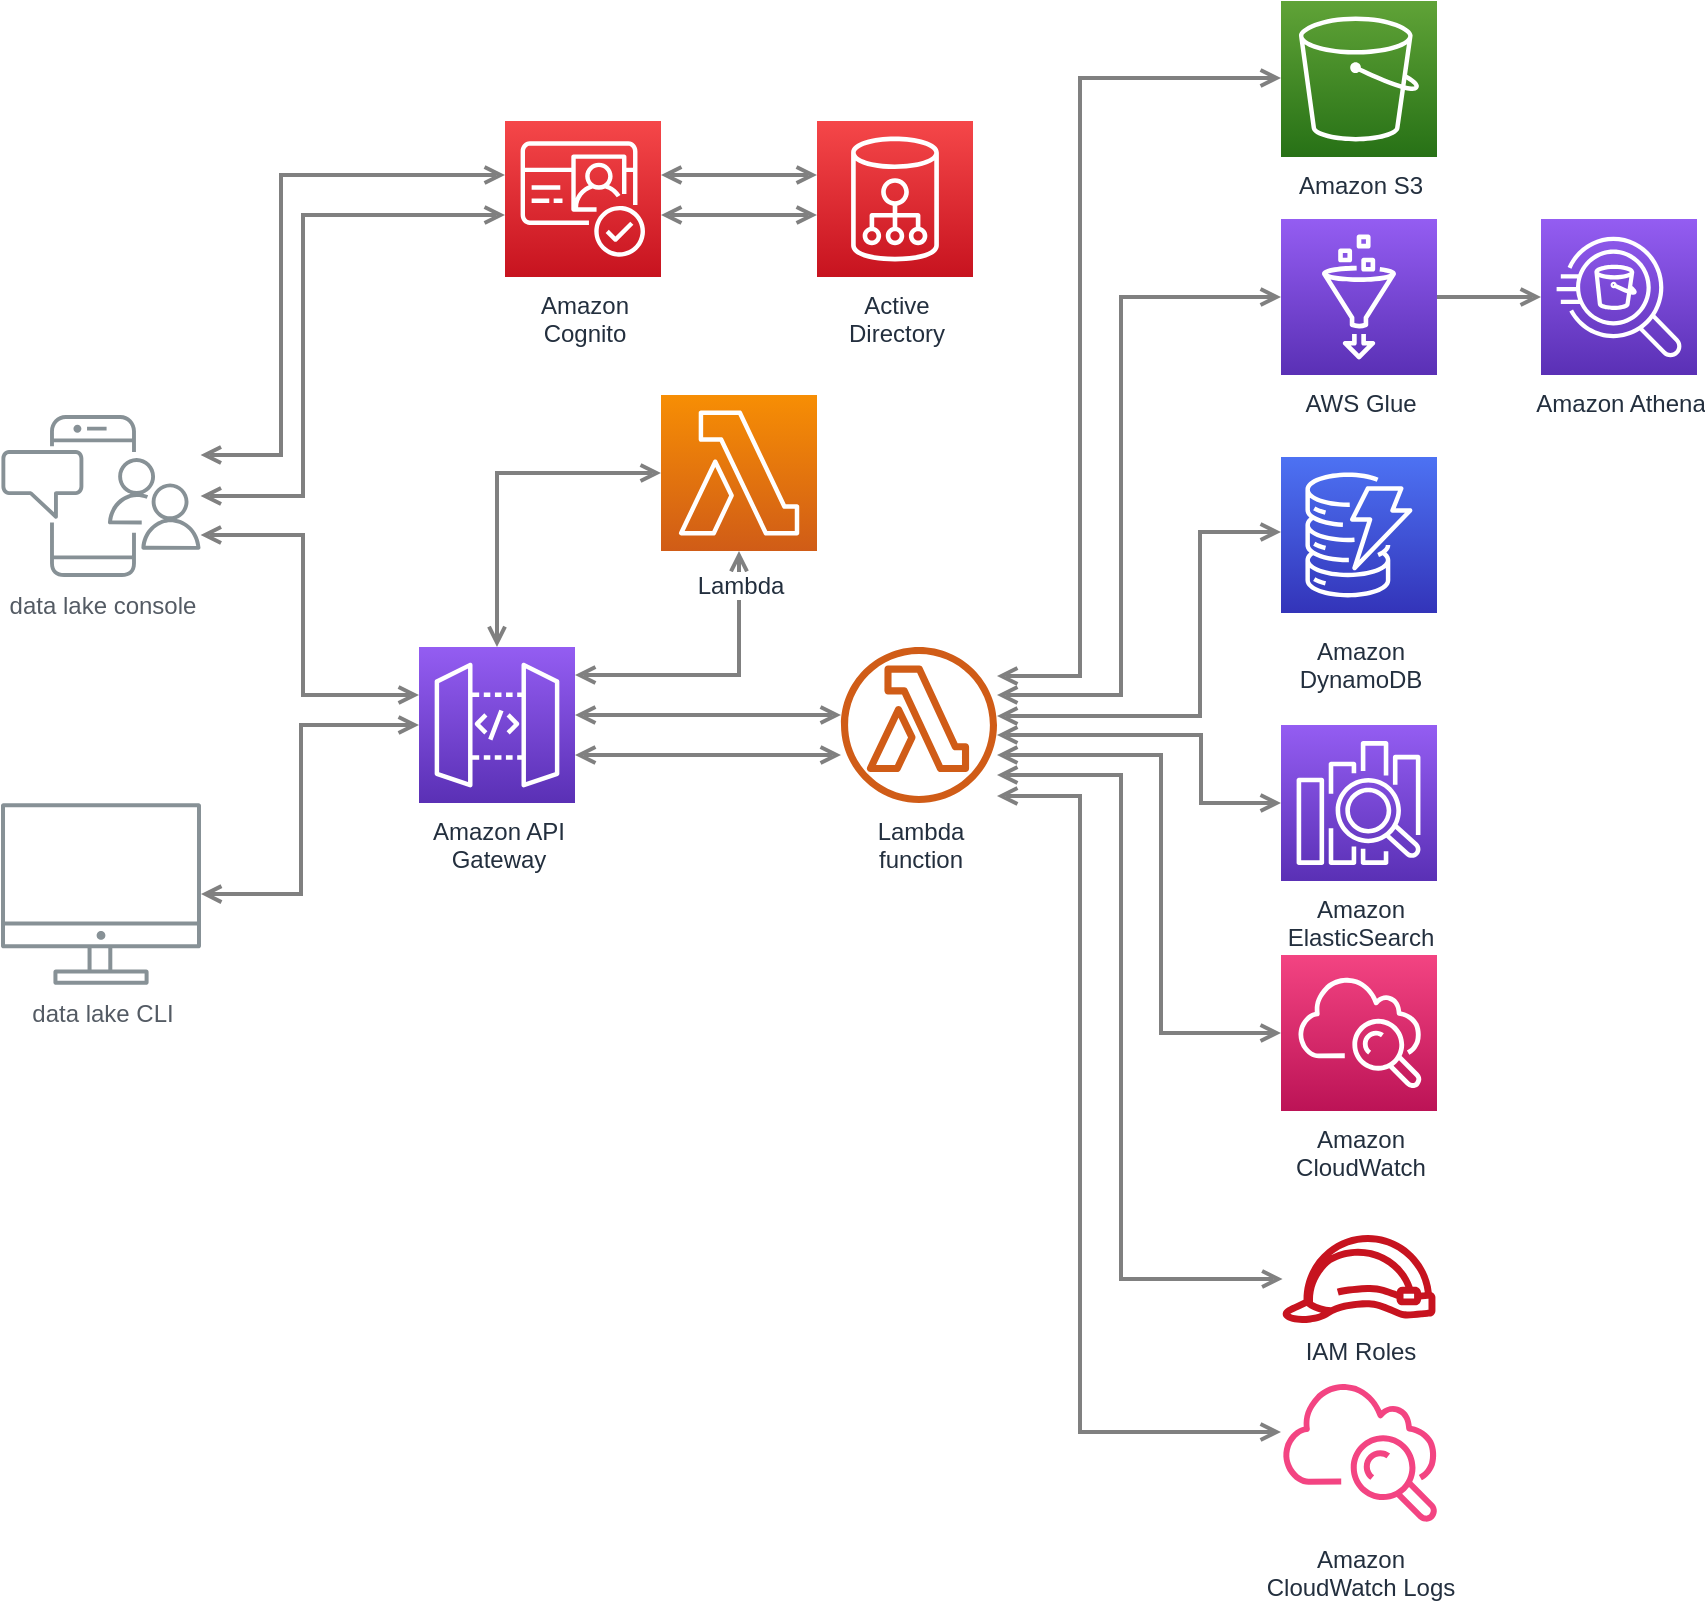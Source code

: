 <mxfile version="20.2.6" type="github" pages="2">
  <diagram id="Ht1M8jgEwFfnCIfOTk4-" name="Page-1">
    <mxGraphModel dx="1963" dy="1325" grid="1" gridSize="10" guides="1" tooltips="1" connect="1" arrows="1" fold="1" page="1" pageScale="1" pageWidth="1169" pageHeight="827" math="0" shadow="0">
      <root>
        <mxCell id="0" />
        <mxCell id="1" parent="0" />
        <mxCell id="UEzPUAAOIrF-is8g5C7q-128" style="edgeStyle=orthogonalEdgeStyle;rounded=0;orthogonalLoop=1;jettySize=auto;html=1;startArrow=open;startFill=0;endArrow=open;endFill=0;strokeWidth=2;strokeColor=#808080;" parent="1" source="UEzPUAAOIrF-is8g5C7q-109" target="UEzPUAAOIrF-is8g5C7q-114" edge="1">
          <mxGeometry relative="1" as="geometry">
            <Array as="points">
              <mxPoint x="310.5" y="461.5" />
              <mxPoint x="310.5" y="376.5" />
            </Array>
          </mxGeometry>
        </mxCell>
        <mxCell id="UEzPUAAOIrF-is8g5C7q-124" style="edgeStyle=orthogonalEdgeStyle;rounded=0;orthogonalLoop=1;jettySize=auto;html=1;startArrow=open;startFill=0;endArrow=open;endFill=0;strokeWidth=2;strokeColor=#808080;" parent="1" source="UEzPUAAOIrF-is8g5C7q-110" target="UEzPUAAOIrF-is8g5C7q-111" edge="1">
          <mxGeometry relative="1" as="geometry">
            <Array as="points">
              <mxPoint x="300.5" y="241.5" />
              <mxPoint x="300.5" y="101.5" />
            </Array>
          </mxGeometry>
        </mxCell>
        <mxCell id="UEzPUAAOIrF-is8g5C7q-127" style="edgeStyle=orthogonalEdgeStyle;rounded=0;orthogonalLoop=1;jettySize=auto;html=1;startArrow=open;startFill=0;endArrow=open;endFill=0;strokeWidth=2;strokeColor=#808080;" parent="1" source="UEzPUAAOIrF-is8g5C7q-110" target="UEzPUAAOIrF-is8g5C7q-114" edge="1">
          <mxGeometry relative="1" as="geometry">
            <Array as="points">
              <mxPoint x="311.5" y="281.5" />
              <mxPoint x="311.5" y="361.5" />
            </Array>
          </mxGeometry>
        </mxCell>
        <mxCell id="UEzPUAAOIrF-is8g5C7q-125" style="edgeStyle=orthogonalEdgeStyle;rounded=0;orthogonalLoop=1;jettySize=auto;html=1;startArrow=open;startFill=0;endArrow=open;endFill=0;strokeWidth=2;strokeColor=#808080;" parent="1" source="UEzPUAAOIrF-is8g5C7q-111" target="UEzPUAAOIrF-is8g5C7q-112" edge="1">
          <mxGeometry relative="1" as="geometry">
            <Array as="points">
              <mxPoint x="530.5" y="101.5" />
              <mxPoint x="530.5" y="101.5" />
            </Array>
          </mxGeometry>
        </mxCell>
        <mxCell id="UEzPUAAOIrF-is8g5C7q-126" style="edgeStyle=orthogonalEdgeStyle;rounded=0;orthogonalLoop=1;jettySize=auto;html=1;startArrow=open;startFill=0;endArrow=open;endFill=0;strokeWidth=2;strokeColor=#808080;" parent="1" source="UEzPUAAOIrF-is8g5C7q-113" target="UEzPUAAOIrF-is8g5C7q-114" edge="1">
          <mxGeometry relative="1" as="geometry" />
        </mxCell>
        <mxCell id="UEzPUAAOIrF-is8g5C7q-129" style="edgeStyle=orthogonalEdgeStyle;rounded=0;orthogonalLoop=1;jettySize=auto;html=1;startArrow=open;startFill=0;endArrow=open;endFill=0;strokeWidth=2;strokeColor=#808080;" parent="1" source="UEzPUAAOIrF-is8g5C7q-114" target="UEzPUAAOIrF-is8g5C7q-115" edge="1">
          <mxGeometry relative="1" as="geometry">
            <Array as="points">
              <mxPoint x="510.5" y="391.5" />
              <mxPoint x="510.5" y="391.5" />
            </Array>
          </mxGeometry>
        </mxCell>
        <mxCell id="UEzPUAAOIrF-is8g5C7q-130" style="edgeStyle=orthogonalEdgeStyle;rounded=0;orthogonalLoop=1;jettySize=auto;html=1;startArrow=open;startFill=0;endArrow=open;endFill=0;strokeWidth=2;strokeColor=#808080;" parent="1" source="UEzPUAAOIrF-is8g5C7q-115" target="UEzPUAAOIrF-is8g5C7q-116" edge="1">
          <mxGeometry relative="1" as="geometry">
            <Array as="points">
              <mxPoint x="700" y="352" />
              <mxPoint x="700" y="53" />
            </Array>
          </mxGeometry>
        </mxCell>
        <mxCell id="UEzPUAAOIrF-is8g5C7q-131" style="edgeStyle=orthogonalEdgeStyle;rounded=0;orthogonalLoop=1;jettySize=auto;html=1;startArrow=open;startFill=0;endArrow=open;endFill=0;strokeWidth=2;strokeColor=#808080;" parent="1" source="UEzPUAAOIrF-is8g5C7q-115" target="UEzPUAAOIrF-is8g5C7q-117" edge="1">
          <mxGeometry relative="1" as="geometry">
            <Array as="points">
              <mxPoint x="720.5" y="361.5" />
              <mxPoint x="720.5" y="162.5" />
            </Array>
          </mxGeometry>
        </mxCell>
        <mxCell id="UEzPUAAOIrF-is8g5C7q-132" style="edgeStyle=orthogonalEdgeStyle;rounded=0;orthogonalLoop=1;jettySize=auto;html=1;startArrow=open;startFill=0;endArrow=open;endFill=0;strokeWidth=2;strokeColor=#808080;" parent="1" source="UEzPUAAOIrF-is8g5C7q-115" target="UEzPUAAOIrF-is8g5C7q-119" edge="1">
          <mxGeometry relative="1" as="geometry">
            <Array as="points">
              <mxPoint x="760" y="372" />
              <mxPoint x="760" y="280" />
            </Array>
          </mxGeometry>
        </mxCell>
        <mxCell id="UEzPUAAOIrF-is8g5C7q-133" style="edgeStyle=orthogonalEdgeStyle;rounded=0;orthogonalLoop=1;jettySize=auto;html=1;startArrow=open;startFill=0;endArrow=open;endFill=0;strokeWidth=2;strokeColor=#808080;" parent="1" source="UEzPUAAOIrF-is8g5C7q-115" target="UEzPUAAOIrF-is8g5C7q-120" edge="1">
          <mxGeometry relative="1" as="geometry">
            <Array as="points">
              <mxPoint x="760.5" y="381.5" />
              <mxPoint x="760.5" y="415.5" />
            </Array>
          </mxGeometry>
        </mxCell>
        <mxCell id="UEzPUAAOIrF-is8g5C7q-134" style="edgeStyle=orthogonalEdgeStyle;rounded=0;orthogonalLoop=1;jettySize=auto;html=1;startArrow=open;startFill=0;endArrow=open;endFill=0;strokeWidth=2;strokeColor=#808080;" parent="1" source="UEzPUAAOIrF-is8g5C7q-115" target="UEzPUAAOIrF-is8g5C7q-121" edge="1">
          <mxGeometry relative="1" as="geometry">
            <Array as="points">
              <mxPoint x="740.5" y="391.5" />
              <mxPoint x="740.5" y="530.5" />
            </Array>
          </mxGeometry>
        </mxCell>
        <mxCell id="UEzPUAAOIrF-is8g5C7q-135" style="edgeStyle=orthogonalEdgeStyle;rounded=0;orthogonalLoop=1;jettySize=auto;html=1;startArrow=open;startFill=0;endArrow=open;endFill=0;strokeWidth=2;strokeColor=#808080;" parent="1" source="UEzPUAAOIrF-is8g5C7q-115" target="UEzPUAAOIrF-is8g5C7q-122" edge="1">
          <mxGeometry relative="1" as="geometry">
            <Array as="points">
              <mxPoint x="720.5" y="401.5" />
              <mxPoint x="720.5" y="653.5" />
            </Array>
          </mxGeometry>
        </mxCell>
        <mxCell id="UEzPUAAOIrF-is8g5C7q-136" style="edgeStyle=orthogonalEdgeStyle;rounded=0;orthogonalLoop=1;jettySize=auto;html=1;startArrow=open;startFill=0;endArrow=open;endFill=0;strokeWidth=2;strokeColor=#808080;" parent="1" source="UEzPUAAOIrF-is8g5C7q-115" target="UEzPUAAOIrF-is8g5C7q-123" edge="1">
          <mxGeometry relative="1" as="geometry">
            <Array as="points">
              <mxPoint x="700" y="412" />
              <mxPoint x="700" y="730" />
            </Array>
          </mxGeometry>
        </mxCell>
        <mxCell id="UEzPUAAOIrF-is8g5C7q-137" value="" style="edgeStyle=orthogonalEdgeStyle;rounded=0;orthogonalLoop=1;jettySize=auto;html=1;startArrow=none;startFill=0;endArrow=open;endFill=0;strokeWidth=2;strokeColor=#808080;" parent="1" source="UEzPUAAOIrF-is8g5C7q-117" target="UEzPUAAOIrF-is8g5C7q-118" edge="1">
          <mxGeometry relative="1" as="geometry" />
        </mxCell>
        <mxCell id="UEzPUAAOIrF-is8g5C7q-139" style="edgeStyle=orthogonalEdgeStyle;rounded=0;orthogonalLoop=1;jettySize=auto;html=1;startArrow=open;startFill=0;endArrow=open;endFill=0;strokeWidth=2;strokeColor=#808080;" parent="1" source="UEzPUAAOIrF-is8g5C7q-110" target="UEzPUAAOIrF-is8g5C7q-111" edge="1">
          <mxGeometry relative="1" as="geometry">
            <mxPoint x="270.285" y="261.676" as="sourcePoint" />
            <mxPoint x="422.5" y="124.029" as="targetPoint" />
            <Array as="points">
              <mxPoint x="311.5" y="261.5" />
              <mxPoint x="311.5" y="121.5" />
            </Array>
          </mxGeometry>
        </mxCell>
        <mxCell id="UEzPUAAOIrF-is8g5C7q-141" style="edgeStyle=orthogonalEdgeStyle;rounded=0;orthogonalLoop=1;jettySize=auto;html=1;startArrow=open;startFill=0;endArrow=open;endFill=0;strokeWidth=2;strokeColor=#808080;" parent="1" source="UEzPUAAOIrF-is8g5C7q-113" target="UEzPUAAOIrF-is8g5C7q-114" edge="1">
          <mxGeometry relative="1" as="geometry">
            <mxPoint x="500.5" y="260.224" as="sourcePoint" />
            <mxPoint x="418.466" y="347.5" as="targetPoint" />
            <Array as="points">
              <mxPoint x="529.5" y="351.5" />
            </Array>
          </mxGeometry>
        </mxCell>
        <mxCell id="UEzPUAAOIrF-is8g5C7q-142" style="edgeStyle=orthogonalEdgeStyle;rounded=0;orthogonalLoop=1;jettySize=auto;html=1;startArrow=open;startFill=0;endArrow=open;endFill=0;strokeWidth=2;strokeColor=#808080;" parent="1" source="UEzPUAAOIrF-is8g5C7q-114" target="UEzPUAAOIrF-is8g5C7q-115" edge="1">
          <mxGeometry relative="1" as="geometry">
            <mxPoint x="457.5" y="386.5" as="sourcePoint" />
            <mxPoint x="590.5" y="386.5" as="targetPoint" />
            <Array as="points">
              <mxPoint x="510.5" y="371.5" />
              <mxPoint x="510.5" y="371.5" />
            </Array>
          </mxGeometry>
        </mxCell>
        <mxCell id="UEzPUAAOIrF-is8g5C7q-143" style="edgeStyle=orthogonalEdgeStyle;rounded=0;orthogonalLoop=1;jettySize=auto;html=1;startArrow=open;startFill=0;endArrow=open;endFill=0;strokeWidth=2;strokeColor=#808080;" parent="1" source="UEzPUAAOIrF-is8g5C7q-111" target="UEzPUAAOIrF-is8g5C7q-112" edge="1">
          <mxGeometry relative="1" as="geometry">
            <mxPoint x="500.5" y="111.5" as="sourcePoint" />
            <mxPoint x="578.5" y="111.5" as="targetPoint" />
            <Array as="points">
              <mxPoint x="530.5" y="121.5" />
              <mxPoint x="530.5" y="121.5" />
            </Array>
          </mxGeometry>
        </mxCell>
        <mxCell id="UEzPUAAOIrF-is8g5C7q-109" value="data lake CLI" style="outlineConnect=0;gradientColor=none;fontColor=#545B64;strokeColor=none;fillColor=#879196;dashed=0;verticalLabelPosition=bottom;verticalAlign=top;align=center;html=1;fontSize=12;fontStyle=0;aspect=fixed;shape=mxgraph.aws4.illustration_desktop;pointerEvents=1;labelBackgroundColor=#ffffff;" parent="1" vertex="1">
          <mxGeometry x="160.5" y="415.5" width="100" height="91" as="geometry" />
        </mxCell>
        <mxCell id="UEzPUAAOIrF-is8g5C7q-110" value="data lake console" style="outlineConnect=0;gradientColor=none;fontColor=#545B64;strokeColor=none;fillColor=#879196;dashed=0;verticalLabelPosition=bottom;verticalAlign=top;align=center;html=1;fontSize=12;fontStyle=0;aspect=fixed;shape=mxgraph.aws4.illustration_notification;pointerEvents=1;labelBackgroundColor=#ffffff;" parent="1" vertex="1">
          <mxGeometry x="160.5" y="221.5" width="100" height="81" as="geometry" />
        </mxCell>
        <mxCell id="UEzPUAAOIrF-is8g5C7q-111" value="Amazon &lt;br&gt;Cognito" style="outlineConnect=0;fontColor=#232F3E;gradientColor=#F54749;gradientDirection=north;fillColor=#C7131F;strokeColor=#ffffff;dashed=0;verticalLabelPosition=bottom;verticalAlign=top;align=center;html=1;fontSize=12;fontStyle=0;aspect=fixed;shape=mxgraph.aws4.resourceIcon;resIcon=mxgraph.aws4.cognito;labelBackgroundColor=#ffffff;" parent="1" vertex="1">
          <mxGeometry x="412.5" y="74.5" width="78" height="78" as="geometry" />
        </mxCell>
        <mxCell id="UEzPUAAOIrF-is8g5C7q-112" value="Active&lt;br&gt;Directory" style="outlineConnect=0;fontColor=#232F3E;gradientColor=#F54749;gradientDirection=north;fillColor=#C7131F;strokeColor=#ffffff;dashed=0;verticalLabelPosition=bottom;verticalAlign=top;align=center;html=1;fontSize=12;fontStyle=0;aspect=fixed;shape=mxgraph.aws4.resourceIcon;resIcon=mxgraph.aws4.cloud_directory;labelBackgroundColor=#ffffff;" parent="1" vertex="1">
          <mxGeometry x="568.5" y="74.5" width="78" height="78" as="geometry" />
        </mxCell>
        <mxCell id="UEzPUAAOIrF-is8g5C7q-113" value="Lambda" style="outlineConnect=0;fontColor=#232F3E;gradientColor=#F78E04;gradientDirection=north;fillColor=#D05C17;strokeColor=#ffffff;dashed=0;verticalLabelPosition=bottom;verticalAlign=top;align=center;html=1;fontSize=12;fontStyle=0;aspect=fixed;shape=mxgraph.aws4.resourceIcon;resIcon=mxgraph.aws4.lambda;labelBackgroundColor=#ffffff;spacingTop=3;" parent="1" vertex="1">
          <mxGeometry x="490.5" y="211.5" width="78" height="78" as="geometry" />
        </mxCell>
        <mxCell id="UEzPUAAOIrF-is8g5C7q-114" value="Amazon API&lt;br&gt;Gateway&lt;br&gt;" style="outlineConnect=0;fontColor=#232F3E;gradientColor=#945DF2;gradientDirection=north;fillColor=#5A30B5;strokeColor=#ffffff;dashed=0;verticalLabelPosition=bottom;verticalAlign=top;align=center;html=1;fontSize=12;fontStyle=0;aspect=fixed;shape=mxgraph.aws4.resourceIcon;resIcon=mxgraph.aws4.api_gateway;labelBackgroundColor=#ffffff;" parent="1" vertex="1">
          <mxGeometry x="369.5" y="337.5" width="78" height="78" as="geometry" />
        </mxCell>
        <mxCell id="UEzPUAAOIrF-is8g5C7q-115" value="Lambda&lt;br&gt;function" style="outlineConnect=0;fontColor=#232F3E;gradientColor=none;fillColor=#D05C17;strokeColor=none;dashed=0;verticalLabelPosition=bottom;verticalAlign=top;align=center;html=1;fontSize=12;fontStyle=0;aspect=fixed;pointerEvents=1;shape=mxgraph.aws4.lambda_function;labelBackgroundColor=#ffffff;" parent="1" vertex="1">
          <mxGeometry x="580.5" y="337.5" width="78" height="78" as="geometry" />
        </mxCell>
        <mxCell id="UEzPUAAOIrF-is8g5C7q-116" value="Amazon S3" style="outlineConnect=0;fontColor=#232F3E;gradientColor=#60A337;gradientDirection=north;fillColor=#277116;strokeColor=#ffffff;dashed=0;verticalLabelPosition=bottom;verticalAlign=top;align=center;html=1;fontSize=12;fontStyle=0;aspect=fixed;shape=mxgraph.aws4.resourceIcon;resIcon=mxgraph.aws4.s3;labelBackgroundColor=#ffffff;" parent="1" vertex="1">
          <mxGeometry x="800.5" y="14.5" width="78" height="78" as="geometry" />
        </mxCell>
        <mxCell id="UEzPUAAOIrF-is8g5C7q-117" value="AWS Glue" style="outlineConnect=0;fontColor=#232F3E;gradientColor=#945DF2;gradientDirection=north;fillColor=#5A30B5;strokeColor=#ffffff;dashed=0;verticalLabelPosition=bottom;verticalAlign=top;align=center;html=1;fontSize=12;fontStyle=0;aspect=fixed;shape=mxgraph.aws4.resourceIcon;resIcon=mxgraph.aws4.glue;labelBackgroundColor=#ffffff;" parent="1" vertex="1">
          <mxGeometry x="800.5" y="123.5" width="78" height="78" as="geometry" />
        </mxCell>
        <mxCell id="UEzPUAAOIrF-is8g5C7q-118" value="Amazon Athena" style="outlineConnect=0;fontColor=#232F3E;gradientColor=#945DF2;gradientDirection=north;fillColor=#5A30B5;strokeColor=#ffffff;dashed=0;verticalLabelPosition=bottom;verticalAlign=top;align=center;html=1;fontSize=12;fontStyle=0;aspect=fixed;shape=mxgraph.aws4.resourceIcon;resIcon=mxgraph.aws4.athena;labelBackgroundColor=#ffffff;" parent="1" vertex="1">
          <mxGeometry x="930.5" y="123.5" width="78" height="78" as="geometry" />
        </mxCell>
        <mxCell id="UEzPUAAOIrF-is8g5C7q-119" value="Amazon&lt;br&gt;DynamoDB&lt;br&gt;" style="outlineConnect=0;fontColor=#232F3E;gradientColor=#4D72F3;gradientDirection=north;fillColor=#3334B9;strokeColor=#ffffff;dashed=0;verticalLabelPosition=bottom;verticalAlign=top;align=center;html=1;fontSize=12;fontStyle=0;aspect=fixed;shape=mxgraph.aws4.resourceIcon;resIcon=mxgraph.aws4.dynamodb;labelBackgroundColor=#ffffff;spacingTop=5;" parent="1" vertex="1">
          <mxGeometry x="800.5" y="242.5" width="78" height="78" as="geometry" />
        </mxCell>
        <mxCell id="UEzPUAAOIrF-is8g5C7q-120" value="Amazon&lt;br&gt;ElasticSearch&lt;br&gt;Service&lt;br&gt;" style="outlineConnect=0;fontColor=#232F3E;gradientColor=#945DF2;gradientDirection=north;fillColor=#5A30B5;strokeColor=#ffffff;dashed=0;verticalLabelPosition=bottom;verticalAlign=top;align=center;html=1;fontSize=12;fontStyle=0;aspect=fixed;shape=mxgraph.aws4.resourceIcon;resIcon=mxgraph.aws4.elasticsearch_service;labelBackgroundColor=#ffffff;" parent="1" vertex="1">
          <mxGeometry x="800.5" y="376.5" width="78" height="78" as="geometry" />
        </mxCell>
        <mxCell id="UEzPUAAOIrF-is8g5C7q-121" value="Amazon&lt;br&gt;CloudWatch&lt;br&gt;" style="outlineConnect=0;fontColor=#232F3E;gradientColor=#F34482;gradientDirection=north;fillColor=#BC1356;strokeColor=#ffffff;dashed=0;verticalLabelPosition=bottom;verticalAlign=top;align=center;html=1;fontSize=12;fontStyle=0;aspect=fixed;shape=mxgraph.aws4.resourceIcon;resIcon=mxgraph.aws4.cloudwatch;labelBackgroundColor=#ffffff;" parent="1" vertex="1">
          <mxGeometry x="800.5" y="491.5" width="78" height="78" as="geometry" />
        </mxCell>
        <mxCell id="UEzPUAAOIrF-is8g5C7q-122" value="IAM Roles" style="outlineConnect=0;fontColor=#232F3E;gradientColor=none;fillColor=#C7131F;strokeColor=none;dashed=0;verticalLabelPosition=bottom;verticalAlign=top;align=center;html=1;fontSize=12;fontStyle=0;aspect=fixed;pointerEvents=1;shape=mxgraph.aws4.role;labelBackgroundColor=#ffffff;" parent="1" vertex="1">
          <mxGeometry x="800.5" y="631.5" width="78" height="44" as="geometry" />
        </mxCell>
        <mxCell id="UEzPUAAOIrF-is8g5C7q-123" value="Amazon&lt;br&gt;CloudWatch Logs&lt;br&gt;" style="outlineConnect=0;fontColor=#232F3E;gradientColor=none;gradientDirection=north;fillColor=#F34482;strokeColor=none;dashed=0;verticalLabelPosition=bottom;verticalAlign=top;align=center;html=1;fontSize=12;fontStyle=0;aspect=fixed;shape=mxgraph.aws4.cloudwatch;labelBackgroundColor=#ffffff;" parent="1" vertex="1">
          <mxGeometry x="800.5" y="701.5" width="78" height="78" as="geometry" />
        </mxCell>
      </root>
    </mxGraphModel>
  </diagram>
  <diagram id="mKMF7G5EI6c5WocvC8kV" name="Page-2">
    <mxGraphModel dx="929" dy="883" grid="1" gridSize="10" guides="1" tooltips="1" connect="1" arrows="1" fold="1" page="1" pageScale="1" pageWidth="1100" pageHeight="850" math="0" shadow="0">
      <root>
        <mxCell id="0" />
        <mxCell id="1" parent="0" />
        <mxCell id="FKqBJ5LWkmLMbD8beMVf-32" value="" style="edgeStyle=orthogonalEdgeStyle;rounded=0;orthogonalLoop=1;jettySize=auto;html=1;" edge="1" parent="1" source="FKqBJ5LWkmLMbD8beMVf-4" target="FKqBJ5LWkmLMbD8beMVf-27">
          <mxGeometry relative="1" as="geometry" />
        </mxCell>
        <mxCell id="FKqBJ5LWkmLMbD8beMVf-62" value="read" style="edgeLabel;html=1;align=center;verticalAlign=middle;resizable=0;points=[];fontSize=11;" vertex="1" connectable="0" parent="FKqBJ5LWkmLMbD8beMVf-32">
          <mxGeometry x="-0.58" y="-2" relative="1" as="geometry">
            <mxPoint as="offset" />
          </mxGeometry>
        </mxCell>
        <mxCell id="FKqBJ5LWkmLMbD8beMVf-4" value="Grafana&lt;br&gt;(flight dashboards)" style="shape=process;whiteSpace=wrap;html=1;backgroundOutline=1;" vertex="1" parent="1">
          <mxGeometry x="541" y="678" width="120" height="60" as="geometry" />
        </mxCell>
        <mxCell id="FKqBJ5LWkmLMbD8beMVf-5" value="Quantimet" style="ellipse;shape=cloud;whiteSpace=wrap;html=1;" vertex="1" parent="1">
          <mxGeometry x="175.05" y="223" width="120" height="80" as="geometry" />
        </mxCell>
        <mxCell id="FKqBJ5LWkmLMbD8beMVf-8" style="edgeStyle=orthogonalEdgeStyle;rounded=0;orthogonalLoop=1;jettySize=auto;html=1;exitX=0.5;exitY=1;exitDx=0;exitDy=0;" edge="1" parent="1">
          <mxGeometry relative="1" as="geometry">
            <mxPoint x="431" y="470" as="sourcePoint" />
            <mxPoint x="431" y="470" as="targetPoint" />
          </mxGeometry>
        </mxCell>
        <mxCell id="FKqBJ5LWkmLMbD8beMVf-19" value="" style="edgeStyle=orthogonalEdgeStyle;rounded=0;orthogonalLoop=1;jettySize=auto;html=1;" edge="1" parent="1" source="FKqBJ5LWkmLMbD8beMVf-10" target="FKqBJ5LWkmLMbD8beMVf-5">
          <mxGeometry relative="1" as="geometry" />
        </mxCell>
        <mxCell id="FKqBJ5LWkmLMbD8beMVf-42" value="poll" style="edgeLabel;html=1;align=center;verticalAlign=middle;resizable=0;points=[];" vertex="1" connectable="0" parent="FKqBJ5LWkmLMbD8beMVf-19">
          <mxGeometry x="-0.073" y="-1" relative="1" as="geometry">
            <mxPoint as="offset" />
          </mxGeometry>
        </mxCell>
        <mxCell id="FKqBJ5LWkmLMbD8beMVf-21" value="" style="edgeStyle=orthogonalEdgeStyle;rounded=0;orthogonalLoop=1;jettySize=auto;html=1;" edge="1" parent="1" source="FKqBJ5LWkmLMbD8beMVf-10">
          <mxGeometry relative="1" as="geometry">
            <mxPoint x="586" y="310" as="targetPoint" />
          </mxGeometry>
        </mxCell>
        <mxCell id="FKqBJ5LWkmLMbD8beMVf-43" value="poll" style="edgeLabel;html=1;align=center;verticalAlign=middle;resizable=0;points=[];" vertex="1" connectable="0" parent="FKqBJ5LWkmLMbD8beMVf-21">
          <mxGeometry x="-0.085" y="-2" relative="1" as="geometry">
            <mxPoint as="offset" />
          </mxGeometry>
        </mxCell>
        <mxCell id="FKqBJ5LWkmLMbD8beMVf-23" value="" style="edgeStyle=orthogonalEdgeStyle;rounded=0;orthogonalLoop=1;jettySize=auto;html=1;" edge="1" parent="1" source="FKqBJ5LWkmLMbD8beMVf-10" target="FKqBJ5LWkmLMbD8beMVf-14">
          <mxGeometry relative="1" as="geometry" />
        </mxCell>
        <mxCell id="FKqBJ5LWkmLMbD8beMVf-41" value="poll" style="edgeLabel;html=1;align=center;verticalAlign=middle;resizable=0;points=[];" vertex="1" connectable="0" parent="FKqBJ5LWkmLMbD8beMVf-23">
          <mxGeometry x="-0.117" relative="1" as="geometry">
            <mxPoint as="offset" />
          </mxGeometry>
        </mxCell>
        <mxCell id="FKqBJ5LWkmLMbD8beMVf-29" value="" style="edgeStyle=orthogonalEdgeStyle;rounded=0;orthogonalLoop=1;jettySize=auto;html=1;" edge="1" parent="1" source="FKqBJ5LWkmLMbD8beMVf-10" target="FKqBJ5LWkmLMbD8beMVf-24">
          <mxGeometry relative="1" as="geometry" />
        </mxCell>
        <mxCell id="FKqBJ5LWkmLMbD8beMVf-40" value="produce" style="edgeLabel;html=1;align=center;verticalAlign=middle;resizable=0;points=[];" vertex="1" connectable="0" parent="FKqBJ5LWkmLMbD8beMVf-29">
          <mxGeometry x="-0.122" relative="1" as="geometry">
            <mxPoint as="offset" />
          </mxGeometry>
        </mxCell>
        <mxCell id="FKqBJ5LWkmLMbD8beMVf-10" value="weather-service(s)" style="shape=process;whiteSpace=wrap;html=1;backgroundOutline=1;" vertex="1" parent="1">
          <mxGeometry x="351" y="346" width="120" height="60" as="geometry" />
        </mxCell>
        <mxCell id="FKqBJ5LWkmLMbD8beMVf-20" value="" style="edgeStyle=orthogonalEdgeStyle;rounded=0;orthogonalLoop=1;jettySize=auto;html=1;" edge="1" parent="1" source="FKqBJ5LWkmLMbD8beMVf-11" target="FKqBJ5LWkmLMbD8beMVf-5">
          <mxGeometry relative="1" as="geometry" />
        </mxCell>
        <mxCell id="FKqBJ5LWkmLMbD8beMVf-45" value="push" style="edgeLabel;html=1;align=center;verticalAlign=middle;resizable=0;points=[];" vertex="1" connectable="0" parent="FKqBJ5LWkmLMbD8beMVf-20">
          <mxGeometry x="0.028" relative="1" as="geometry">
            <mxPoint y="8" as="offset" />
          </mxGeometry>
        </mxCell>
        <mxCell id="FKqBJ5LWkmLMbD8beMVf-22" value="" style="edgeStyle=orthogonalEdgeStyle;rounded=0;orthogonalLoop=1;jettySize=auto;html=1;" edge="1" parent="1" source="FKqBJ5LWkmLMbD8beMVf-12">
          <mxGeometry relative="1" as="geometry">
            <mxPoint x="586" y="223" as="targetPoint" />
          </mxGeometry>
        </mxCell>
        <mxCell id="FKqBJ5LWkmLMbD8beMVf-44" value="push" style="edgeLabel;html=1;align=center;verticalAlign=middle;resizable=0;points=[];" vertex="1" connectable="0" parent="FKqBJ5LWkmLMbD8beMVf-22">
          <mxGeometry x="-0.231" relative="1" as="geometry">
            <mxPoint y="19" as="offset" />
          </mxGeometry>
        </mxCell>
        <mxCell id="FKqBJ5LWkmLMbD8beMVf-14" value="Mesonet&lt;br&gt;(NWS)" style="ellipse;shape=cloud;whiteSpace=wrap;html=1;" vertex="1" parent="1">
          <mxGeometry x="351" y="223" width="120" height="80" as="geometry" />
        </mxCell>
        <mxCell id="FKqBJ5LWkmLMbD8beMVf-24" value="Kafka (MSK)" style="sketch=0;points=[[0,0,0],[0.25,0,0],[0.5,0,0],[0.75,0,0],[1,0,0],[0,1,0],[0.25,1,0],[0.5,1,0],[0.75,1,0],[1,1,0],[0,0.25,0],[0,0.5,0],[0,0.75,0],[1,0.25,0],[1,0.5,0],[1,0.75,0]];outlineConnect=0;fontColor=#232F3E;gradientColor=#945DF2;gradientDirection=north;fillColor=#5A30B5;strokeColor=#ffffff;dashed=0;verticalLabelPosition=bottom;verticalAlign=top;align=center;html=1;fontSize=12;fontStyle=0;aspect=fixed;shape=mxgraph.aws4.resourceIcon;resIcon=mxgraph.aws4.managed_streaming_for_kafka;" vertex="1" parent="1">
          <mxGeometry x="372" y="450" width="78" height="78" as="geometry" />
        </mxCell>
        <mxCell id="FKqBJ5LWkmLMbD8beMVf-26" value="" style="edgeStyle=orthogonalEdgeStyle;rounded=0;orthogonalLoop=1;jettySize=auto;html=1;" edge="1" parent="1" source="FKqBJ5LWkmLMbD8beMVf-25" target="FKqBJ5LWkmLMbD8beMVf-24">
          <mxGeometry relative="1" as="geometry" />
        </mxCell>
        <mxCell id="FKqBJ5LWkmLMbD8beMVf-39" value="consume" style="edgeLabel;html=1;align=center;verticalAlign=middle;resizable=0;points=[];" vertex="1" connectable="0" parent="FKqBJ5LWkmLMbD8beMVf-26">
          <mxGeometry x="-0.194" relative="1" as="geometry">
            <mxPoint as="offset" />
          </mxGeometry>
        </mxCell>
        <mxCell id="FKqBJ5LWkmLMbD8beMVf-30" style="edgeStyle=orthogonalEdgeStyle;rounded=0;orthogonalLoop=1;jettySize=auto;html=1;" edge="1" parent="1" source="FKqBJ5LWkmLMbD8beMVf-25" target="FKqBJ5LWkmLMbD8beMVf-27">
          <mxGeometry relative="1" as="geometry" />
        </mxCell>
        <mxCell id="FKqBJ5LWkmLMbD8beMVf-36" value="write" style="edgeLabel;html=1;align=center;verticalAlign=middle;resizable=0;points=[];" vertex="1" connectable="0" parent="FKqBJ5LWkmLMbD8beMVf-30">
          <mxGeometry x="0.187" y="-2" relative="1" as="geometry">
            <mxPoint as="offset" />
          </mxGeometry>
        </mxCell>
        <mxCell id="FKqBJ5LWkmLMbD8beMVf-31" style="edgeStyle=orthogonalEdgeStyle;rounded=0;orthogonalLoop=1;jettySize=auto;html=1;exitX=1;exitY=0.5;exitDx=0;exitDy=0;" edge="1" parent="1" source="FKqBJ5LWkmLMbD8beMVf-25" target="FKqBJ5LWkmLMbD8beMVf-28">
          <mxGeometry relative="1" as="geometry" />
        </mxCell>
        <mxCell id="FKqBJ5LWkmLMbD8beMVf-38" value="write" style="edgeLabel;html=1;align=center;verticalAlign=middle;resizable=0;points=[];" vertex="1" connectable="0" parent="FKqBJ5LWkmLMbD8beMVf-31">
          <mxGeometry x="-0.163" relative="1" as="geometry">
            <mxPoint as="offset" />
          </mxGeometry>
        </mxCell>
        <mxCell id="FKqBJ5LWkmLMbD8beMVf-25" value="Telegraf" style="shape=process;whiteSpace=wrap;html=1;backgroundOutline=1;" vertex="1" parent="1">
          <mxGeometry x="541" y="459" width="120" height="60" as="geometry" />
        </mxCell>
        <mxCell id="FKqBJ5LWkmLMbD8beMVf-27" value="InfluxDB (short term)" style="aspect=fixed;perimeter=ellipsePerimeter;html=1;align=center;shadow=0;dashed=0;spacingTop=3;image;image=img/lib/active_directory/database.svg;" vertex="1" parent="1">
          <mxGeometry x="546.945" y="550" width="108.11" height="80" as="geometry" />
        </mxCell>
        <mxCell id="FKqBJ5LWkmLMbD8beMVf-59" value="" style="edgeStyle=orthogonalEdgeStyle;rounded=0;orthogonalLoop=1;jettySize=auto;html=1;fontSize=11;" edge="1" parent="1" source="FKqBJ5LWkmLMbD8beMVf-28" target="FKqBJ5LWkmLMbD8beMVf-47">
          <mxGeometry relative="1" as="geometry" />
        </mxCell>
        <mxCell id="FKqBJ5LWkmLMbD8beMVf-64" value="export" style="edgeLabel;html=1;align=center;verticalAlign=middle;resizable=0;points=[];fontSize=11;" vertex="1" connectable="0" parent="FKqBJ5LWkmLMbD8beMVf-59">
          <mxGeometry x="0.321" y="2" relative="1" as="geometry">
            <mxPoint as="offset" />
          </mxGeometry>
        </mxCell>
        <mxCell id="FKqBJ5LWkmLMbD8beMVf-28" value="PostgreSQL (long term)" style="aspect=fixed;perimeter=ellipsePerimeter;html=1;align=center;shadow=0;dashed=0;spacingTop=3;image;image=img/lib/active_directory/database.svg;" vertex="1" parent="1">
          <mxGeometry x="681.945" y="550" width="108.11" height="80" as="geometry" />
        </mxCell>
        <mxCell id="FKqBJ5LWkmLMbD8beMVf-35" value="" style="edgeStyle=orthogonalEdgeStyle;rounded=0;orthogonalLoop=1;jettySize=auto;html=1;" edge="1" parent="1" source="FKqBJ5LWkmLMbD8beMVf-34" target="FKqBJ5LWkmLMbD8beMVf-4">
          <mxGeometry relative="1" as="geometry" />
        </mxCell>
        <mxCell id="FKqBJ5LWkmLMbD8beMVf-76" value="" style="edgeStyle=none;rounded=0;orthogonalLoop=1;jettySize=auto;html=1;fontSize=11;" edge="1" parent="1" source="FKqBJ5LWkmLMbD8beMVf-34" target="FKqBJ5LWkmLMbD8beMVf-75">
          <mxGeometry relative="1" as="geometry" />
        </mxCell>
        <mxCell id="FKqBJ5LWkmLMbD8beMVf-34" value="Workstation" style="points=[[0.03,0.03,0],[0.5,0,0],[0.97,0.03,0],[1,0.4,0],[0.97,0.745,0],[0.5,1,0],[0.03,0.745,0],[0,0.4,0]];verticalLabelPosition=bottom;sketch=0;html=1;verticalAlign=top;aspect=fixed;align=center;pointerEvents=1;shape=mxgraph.cisco19.workstation;fillColor=#005073;strokeColor=none;" vertex="1" parent="1">
          <mxGeometry x="386" y="688" width="50" height="40" as="geometry" />
        </mxCell>
        <mxCell id="FKqBJ5LWkmLMbD8beMVf-46" value="" style="swimlane;startSize=0;dashed=1;" vertex="1" parent="1">
          <mxGeometry x="51" y="213" width="439" height="97" as="geometry">
            <mxRectangle x="50" y="90" width="50" height="40" as="alternateBounds" />
          </mxGeometry>
        </mxCell>
        <mxCell id="FKqBJ5LWkmLMbD8beMVf-49" value="Vendor cloud data" style="text;html=1;align=center;verticalAlign=middle;resizable=0;points=[];autosize=1;strokeColor=none;fillColor=none;" vertex="1" parent="FKqBJ5LWkmLMbD8beMVf-46">
          <mxGeometry x="4" y="10" width="120" height="30" as="geometry" />
        </mxCell>
        <mxCell id="FKqBJ5LWkmLMbD8beMVf-12" value="Davis Vantage Vue" style="sketch=0;outlineConnect=0;fontColor=#232F3E;gradientColor=none;fillColor=#3F8624;strokeColor=none;dashed=0;verticalLabelPosition=bottom;verticalAlign=top;align=center;html=1;fontSize=12;fontStyle=0;aspect=fixed;pointerEvents=1;shape=mxgraph.aws4.sensor;" vertex="1" parent="1">
          <mxGeometry x="551" y="60" width="70" height="78" as="geometry" />
        </mxCell>
        <mxCell id="FKqBJ5LWkmLMbD8beMVf-11" value="Intellisense C600" style="sketch=0;outlineConnect=0;fontColor=#232F3E;gradientColor=none;fillColor=#3F8624;strokeColor=none;dashed=0;verticalLabelPosition=bottom;verticalAlign=top;align=center;html=1;fontSize=12;fontStyle=0;aspect=fixed;pointerEvents=1;shape=mxgraph.aws4.sensor;" vertex="1" parent="1">
          <mxGeometry x="199.05" y="60" width="72" height="78" as="geometry" />
        </mxCell>
        <mxCell id="FKqBJ5LWkmLMbD8beMVf-47" value="Example: xlsx or csv" style="aspect=fixed;html=1;points=[];align=center;image;fontSize=12;image=img/lib/azure2/general/File.svg;" vertex="1" parent="1">
          <mxGeometry x="716.52" y="684" width="38.96" height="48" as="geometry" />
        </mxCell>
        <mxCell id="FKqBJ5LWkmLMbD8beMVf-51" value="Weather Data Pipeline" style="text;html=1;resizable=0;autosize=1;align=center;verticalAlign=middle;points=[];fillColor=none;strokeColor=none;rounded=0;dashed=1;fontStyle=4;fontSize=15;" vertex="1" parent="1">
          <mxGeometry x="15" y="7" width="170" height="30" as="geometry" />
        </mxCell>
        <mxCell id="FKqBJ5LWkmLMbD8beMVf-53" value="" style="swimlane;startSize=0;dashed=1;" vertex="1" parent="1">
          <mxGeometry x="51" y="50" width="610" height="130" as="geometry" />
        </mxCell>
        <mxCell id="FKqBJ5LWkmLMbD8beMVf-54" value="Sensor data acquisition" style="text;html=1;align=center;verticalAlign=middle;resizable=0;points=[];autosize=1;strokeColor=none;fillColor=none;" vertex="1" parent="FKqBJ5LWkmLMbD8beMVf-53">
          <mxGeometry y="10" width="150" height="30" as="geometry" />
        </mxCell>
        <mxCell id="FKqBJ5LWkmLMbD8beMVf-57" style="rounded=0;orthogonalLoop=1;jettySize=auto;html=1;entryX=0;entryY=0.75;entryDx=0;entryDy=0;fontSize=15;dashed=1;" edge="1" parent="1" source="FKqBJ5LWkmLMbD8beMVf-55" target="FKqBJ5LWkmLMbD8beMVf-10">
          <mxGeometry relative="1" as="geometry" />
        </mxCell>
        <mxCell id="FKqBJ5LWkmLMbD8beMVf-55" value="Pulls data from cloud services, transforms data, publishes to Kafka weather topic" style="shape=note;whiteSpace=wrap;html=1;backgroundOutline=1;darkOpacity=0.05;dashed=1;fontSize=11;strokeColor=default;" vertex="1" parent="1">
          <mxGeometry x="50" y="373.5" width="185.01" height="63" as="geometry" />
        </mxCell>
        <mxCell id="FKqBJ5LWkmLMbD8beMVf-61" style="rounded=0;orthogonalLoop=1;jettySize=auto;html=1;fontSize=11;dashed=1;" edge="1" parent="1" source="FKqBJ5LWkmLMbD8beMVf-58" target="FKqBJ5LWkmLMbD8beMVf-25">
          <mxGeometry relative="1" as="geometry">
            <mxPoint x="770" y="540" as="targetPoint" />
          </mxGeometry>
        </mxCell>
        <mxCell id="FKqBJ5LWkmLMbD8beMVf-58" value="Reads from Kafka topic,&lt;br&gt;writes to data stores" style="shape=note;whiteSpace=wrap;html=1;backgroundOutline=1;darkOpacity=0.05;dashed=1;fontSize=11;strokeColor=default;" vertex="1" parent="1">
          <mxGeometry x="655.06" y="340" width="150" height="50" as="geometry" />
        </mxCell>
        <mxCell id="FKqBJ5LWkmLMbD8beMVf-66" value="WeatherLink Live Appliance&amp;nbsp;" style="verticalLabelPosition=bottom;sketch=0;html=1;fillColor=#6ABD46;strokeColor=#ffffff;verticalAlign=top;align=center;points=[[0.085,0.085,0],[0.915,0.085,0],[0.915,0.915,0],[0.085,0.915,0],[0.25,0,0],[0.5,0,0],[0.75,0,0],[1,0.25,0],[1,0.5,0],[1,0.75,0],[0.75,1,0],[0.5,1,0],[0.25,1,0],[0,0.75,0],[0,0.5,0],[0,0.25,0]];pointerEvents=1;shape=mxgraph.cisco_safe.compositeIcon;bgIcon=mxgraph.cisco_safe.architecture.generic_appliance;resIcon=mxgraph.cisco_safe.architecture.generic_appliance;fontSize=11;" vertex="1" parent="1">
          <mxGeometry x="554" y="223" width="67" height="67" as="geometry" />
        </mxCell>
        <mxCell id="FKqBJ5LWkmLMbD8beMVf-70" style="edgeStyle=none;rounded=0;orthogonalLoop=1;jettySize=auto;html=1;entryX=0.5;entryY=0;entryDx=0;entryDy=0;fontSize=11;" edge="1" parent="1" source="FKqBJ5LWkmLMbD8beMVf-67" target="FKqBJ5LWkmLMbD8beMVf-72">
          <mxGeometry relative="1" as="geometry" />
        </mxCell>
        <mxCell id="FKqBJ5LWkmLMbD8beMVf-71" value="consume" style="rounded=0;orthogonalLoop=1;jettySize=auto;html=1;fontSize=11;" edge="1" parent="1" source="FKqBJ5LWkmLMbD8beMVf-67" target="FKqBJ5LWkmLMbD8beMVf-24">
          <mxGeometry relative="1" as="geometry" />
        </mxCell>
        <mxCell id="FKqBJ5LWkmLMbD8beMVf-67" value="Databricks Job" style="sketch=0;aspect=fixed;html=1;points=[];align=center;image;fontSize=12;image=img/lib/mscae/Databricks.svg;strokeColor=default;" vertex="1" parent="1">
          <mxGeometry x="236" y="459" width="62.5" height="60" as="geometry" />
        </mxCell>
        <mxCell id="FKqBJ5LWkmLMbD8beMVf-72" value="Delta Lake (long term)" style="aspect=fixed;perimeter=ellipsePerimeter;html=1;align=center;shadow=0;dashed=0;spacingTop=3;image;image=img/lib/active_directory/database.svg;" vertex="1" parent="1">
          <mxGeometry x="213.195" y="550" width="108.11" height="80" as="geometry" />
        </mxCell>
        <mxCell id="FKqBJ5LWkmLMbD8beMVf-74" style="edgeStyle=none;rounded=0;orthogonalLoop=1;jettySize=auto;html=1;exitX=1;exitY=0.5;exitDx=0;exitDy=0;fontSize=11;" edge="1" parent="1" source="FKqBJ5LWkmLMbD8beMVf-27" target="FKqBJ5LWkmLMbD8beMVf-27">
          <mxGeometry relative="1" as="geometry" />
        </mxCell>
        <mxCell id="FKqBJ5LWkmLMbD8beMVf-77" value="" style="edgeStyle=none;rounded=0;orthogonalLoop=1;jettySize=auto;html=1;fontSize=11;" edge="1" parent="1" source="FKqBJ5LWkmLMbD8beMVf-75" target="FKqBJ5LWkmLMbD8beMVf-72">
          <mxGeometry relative="1" as="geometry" />
        </mxCell>
        <mxCell id="FKqBJ5LWkmLMbD8beMVf-75" value="DB Notebooks" style="aspect=fixed;html=1;points=[];align=center;image;fontSize=12;image=img/lib/azure2/analytics/Azure_Databricks.svg;strokeColor=default;" vertex="1" parent="1">
          <mxGeometry x="386" y="560" width="52.94" height="60" as="geometry" />
        </mxCell>
      </root>
    </mxGraphModel>
  </diagram>
</mxfile>
